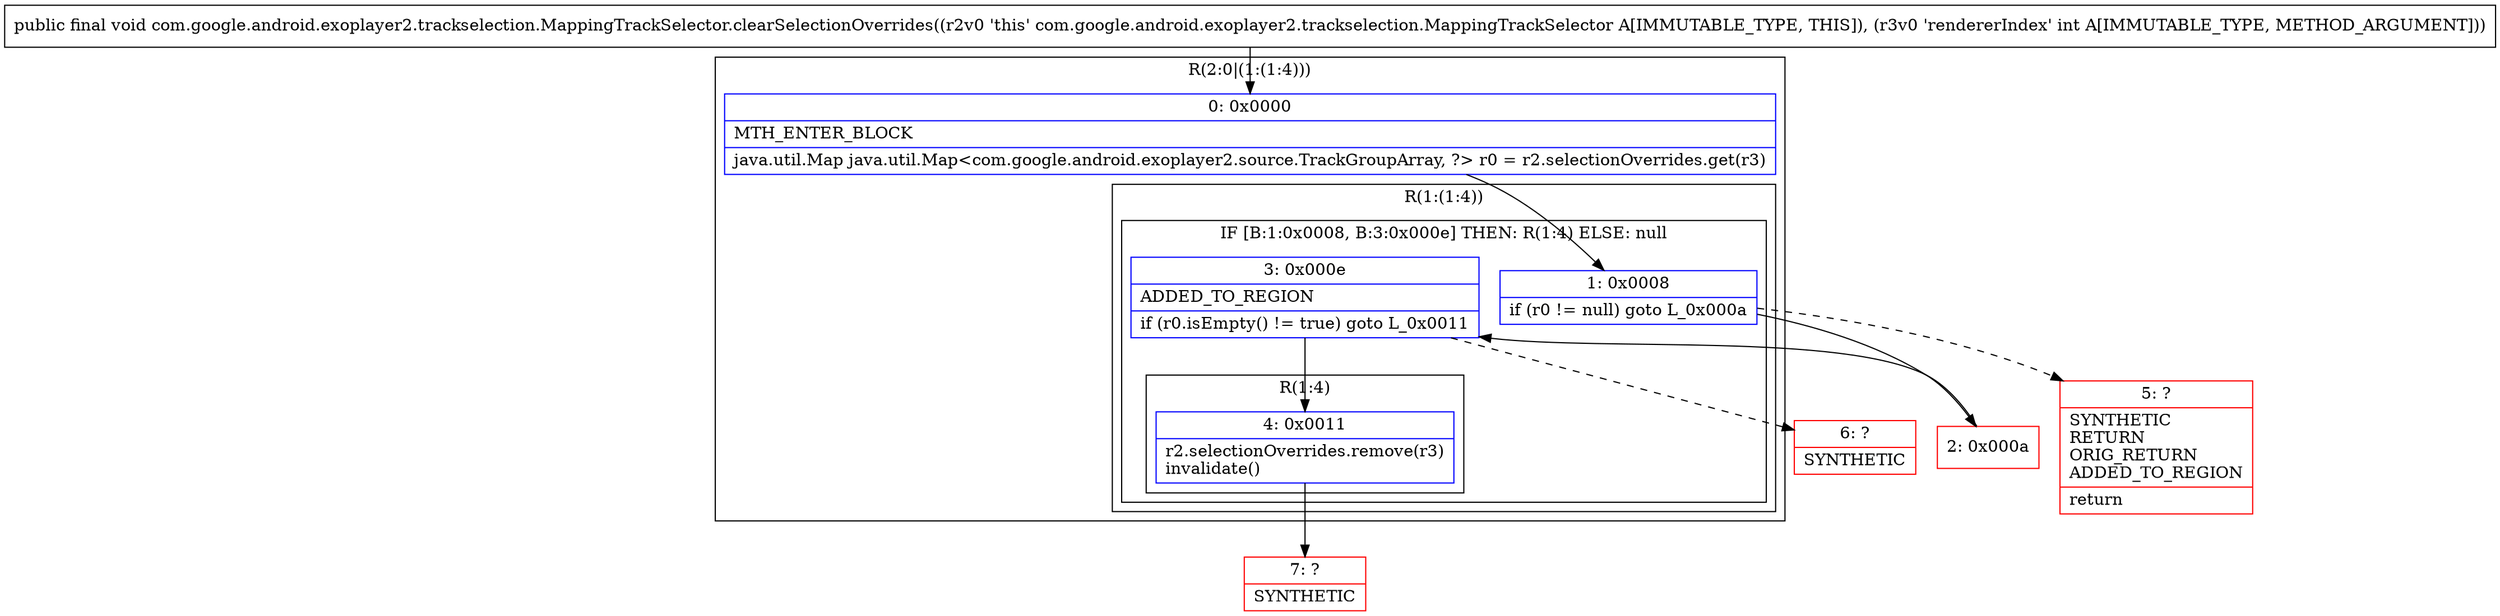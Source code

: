 digraph "CFG forcom.google.android.exoplayer2.trackselection.MappingTrackSelector.clearSelectionOverrides(I)V" {
subgraph cluster_Region_42741840 {
label = "R(2:0|(1:(1:4)))";
node [shape=record,color=blue];
Node_0 [shape=record,label="{0\:\ 0x0000|MTH_ENTER_BLOCK\l|java.util.Map java.util.Map\<com.google.android.exoplayer2.source.TrackGroupArray, ?\> r0 = r2.selectionOverrides.get(r3)\l}"];
subgraph cluster_Region_2113493275 {
label = "R(1:(1:4))";
node [shape=record,color=blue];
subgraph cluster_IfRegion_1610451746 {
label = "IF [B:1:0x0008, B:3:0x000e] THEN: R(1:4) ELSE: null";
node [shape=record,color=blue];
Node_1 [shape=record,label="{1\:\ 0x0008|if (r0 != null) goto L_0x000a\l}"];
Node_3 [shape=record,label="{3\:\ 0x000e|ADDED_TO_REGION\l|if (r0.isEmpty() != true) goto L_0x0011\l}"];
subgraph cluster_Region_798908466 {
label = "R(1:4)";
node [shape=record,color=blue];
Node_4 [shape=record,label="{4\:\ 0x0011|r2.selectionOverrides.remove(r3)\linvalidate()\l}"];
}
}
}
}
Node_2 [shape=record,color=red,label="{2\:\ 0x000a}"];
Node_5 [shape=record,color=red,label="{5\:\ ?|SYNTHETIC\lRETURN\lORIG_RETURN\lADDED_TO_REGION\l|return\l}"];
Node_6 [shape=record,color=red,label="{6\:\ ?|SYNTHETIC\l}"];
Node_7 [shape=record,color=red,label="{7\:\ ?|SYNTHETIC\l}"];
MethodNode[shape=record,label="{public final void com.google.android.exoplayer2.trackselection.MappingTrackSelector.clearSelectionOverrides((r2v0 'this' com.google.android.exoplayer2.trackselection.MappingTrackSelector A[IMMUTABLE_TYPE, THIS]), (r3v0 'rendererIndex' int A[IMMUTABLE_TYPE, METHOD_ARGUMENT])) }"];
MethodNode -> Node_0;
Node_0 -> Node_1;
Node_1 -> Node_2;
Node_1 -> Node_5[style=dashed];
Node_3 -> Node_4;
Node_3 -> Node_6[style=dashed];
Node_4 -> Node_7;
Node_2 -> Node_3;
}

